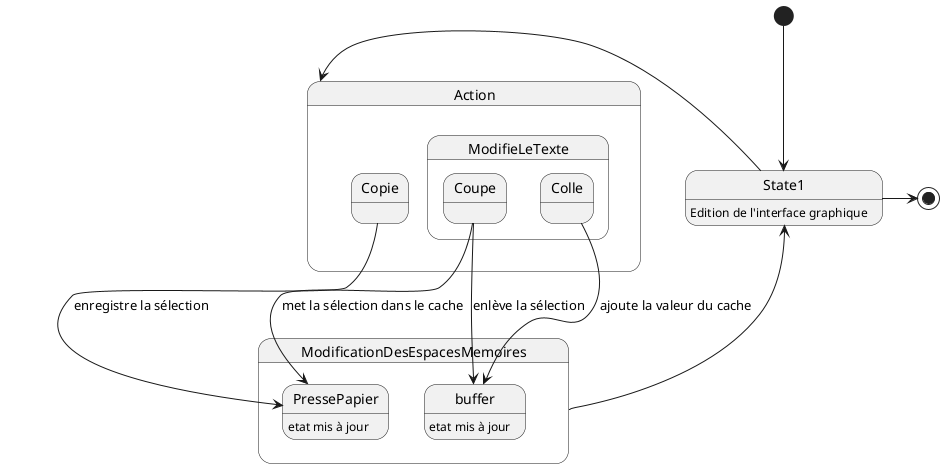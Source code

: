 @startuml schema_d_etat

[*] --> State1
State1 : Edition de l'interface graphique
State Action {
    State Copie
    State ModifieLeTexte {
        State Coupe
        State Colle
    }
}

State ModificationDesEspacesMemoires{
    buffer : etat mis à jour
    PressePapier : etat mis à jour
}
State1 -> Action
Copie --> PressePapier : enregistre la sélection
Coupe --> buffer : enlève la sélection
Coupe --> PressePapier : met la sélection dans le cache
Colle --> buffer : ajoute la valeur du cache
ModificationDesEspacesMemoires --> State1
State1 -> [*]

@enduml